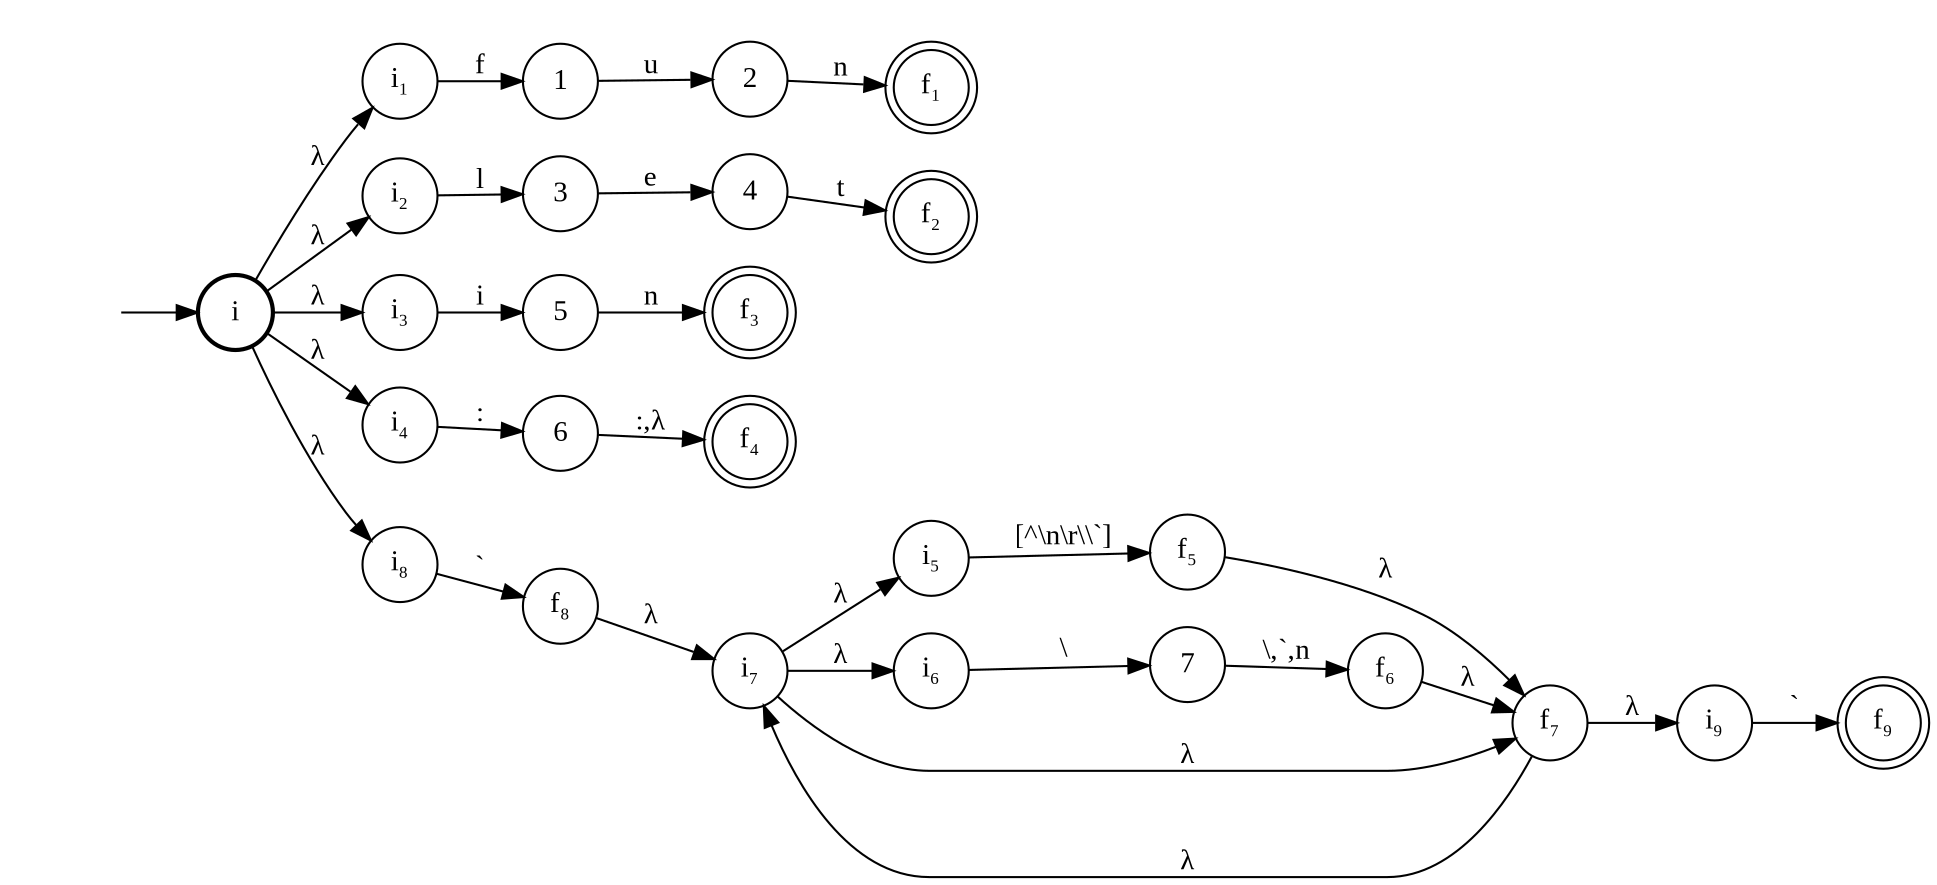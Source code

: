 digraph Ggraph{
rankdir=LR;
node [fontname="Liberation Serif"];
edge [fontname="Liberation Serif"];
  
zero [style="invis"]
S [label=<i>][shape="circle"][style="bold"]
zero->S

i1 [label=<i<sub><font point-size="10">1</font></sub>>][shape="circle"]
i2 [label=<i<sub><font point-size="10">2</font></sub>>][shape="circle"]
i3 [label=<i<sub><font point-size="10">3</font></sub>>][shape="circle"]
i4 [label=<i<sub><font point-size="10">4</font></sub>>][shape="circle"]
i5 [label=<i<sub><font point-size="10">5</font></sub>>][shape="circle"]
i6 [label=<i<sub><font point-size="10">6</font></sub>>][shape="circle"]
i7 [label=<i<sub><font point-size="10">7</font></sub>>][shape="circle"]
i8 [label=<i<sub><font point-size="10">8</font></sub>>][shape="circle"]
i9 [label=<i<sub><font point-size="10">9</font></sub>>][shape="circle"]

1 [shape="circle"]
2 [shape="circle"]
3 [shape="circle"]
4 [shape="circle"]
5 [shape="circle"]
6 [shape="circle"]
7 [shape="circle"]
f1 [label=<f<sub><font point-size="10">1</font></sub>>][shape="doublecircle"]
f2 [label=<f<sub><font point-size="10">2</font></sub>>][shape="doublecircle"]
f3 [label=<f<sub><font point-size="10">3</font></sub>>][shape="doublecircle"]
f4 [label=<f<sub><font point-size="10">4</font></sub>>][shape="doublecircle"]
f5 [label=<f<sub><font point-size="10">5</font></sub>>][shape="circle"]
f6 [label=<f<sub><font point-size="10">6</font></sub>>][shape="circle"]
f7 [label=<f<sub><font point-size="10">7</font></sub>>][shape="circle"]
f8 [label=<f<sub><font point-size="10">8</font></sub>>][shape="circle"]
f9 [label=<f<sub><font point-size="10">9</font></sub>>][shape="doublecircle"]

S->i1 [label="&#955;"]
S->i2 [label="&#955;"]
S->i3 [label="&#955;"]
S->i4 [label="&#955;"]
S->i8 [label="&#955;"]

subgraph clusterstep2{
rankdir=LR;
style="invis"
i1->1 [label="f"]
1->2 [label="u"]
2->f1 [label="n"]

i2->3 [label="l"]
3->4 [label="e"]
4->f2 [label="t"]

i3->5 [label="i"]
5->f3 [label="n"]

i4->6 [label=":"]
6->f4 [label=":,&#955;"]
}

i8->f8 [label="`"]
f8->i7 [label="&#955;"]
i7->i5 [label="&#955;"]
i7->i6 [label="&#955;"]

i7->f7 [label="&#955;"]
i5->f5 [label="[^\\n\\r\\\\`]"]
f5->f7 [label="&#955;"]

i6->7 [label="\\"]
7->f6 [label="\\,`,n"]
f6->f7 [label="&#955;"]
f7->i7 [label="&#955;"]
f7->i9 [label="&#955;"]
i9->f9 [label="`"]

}
